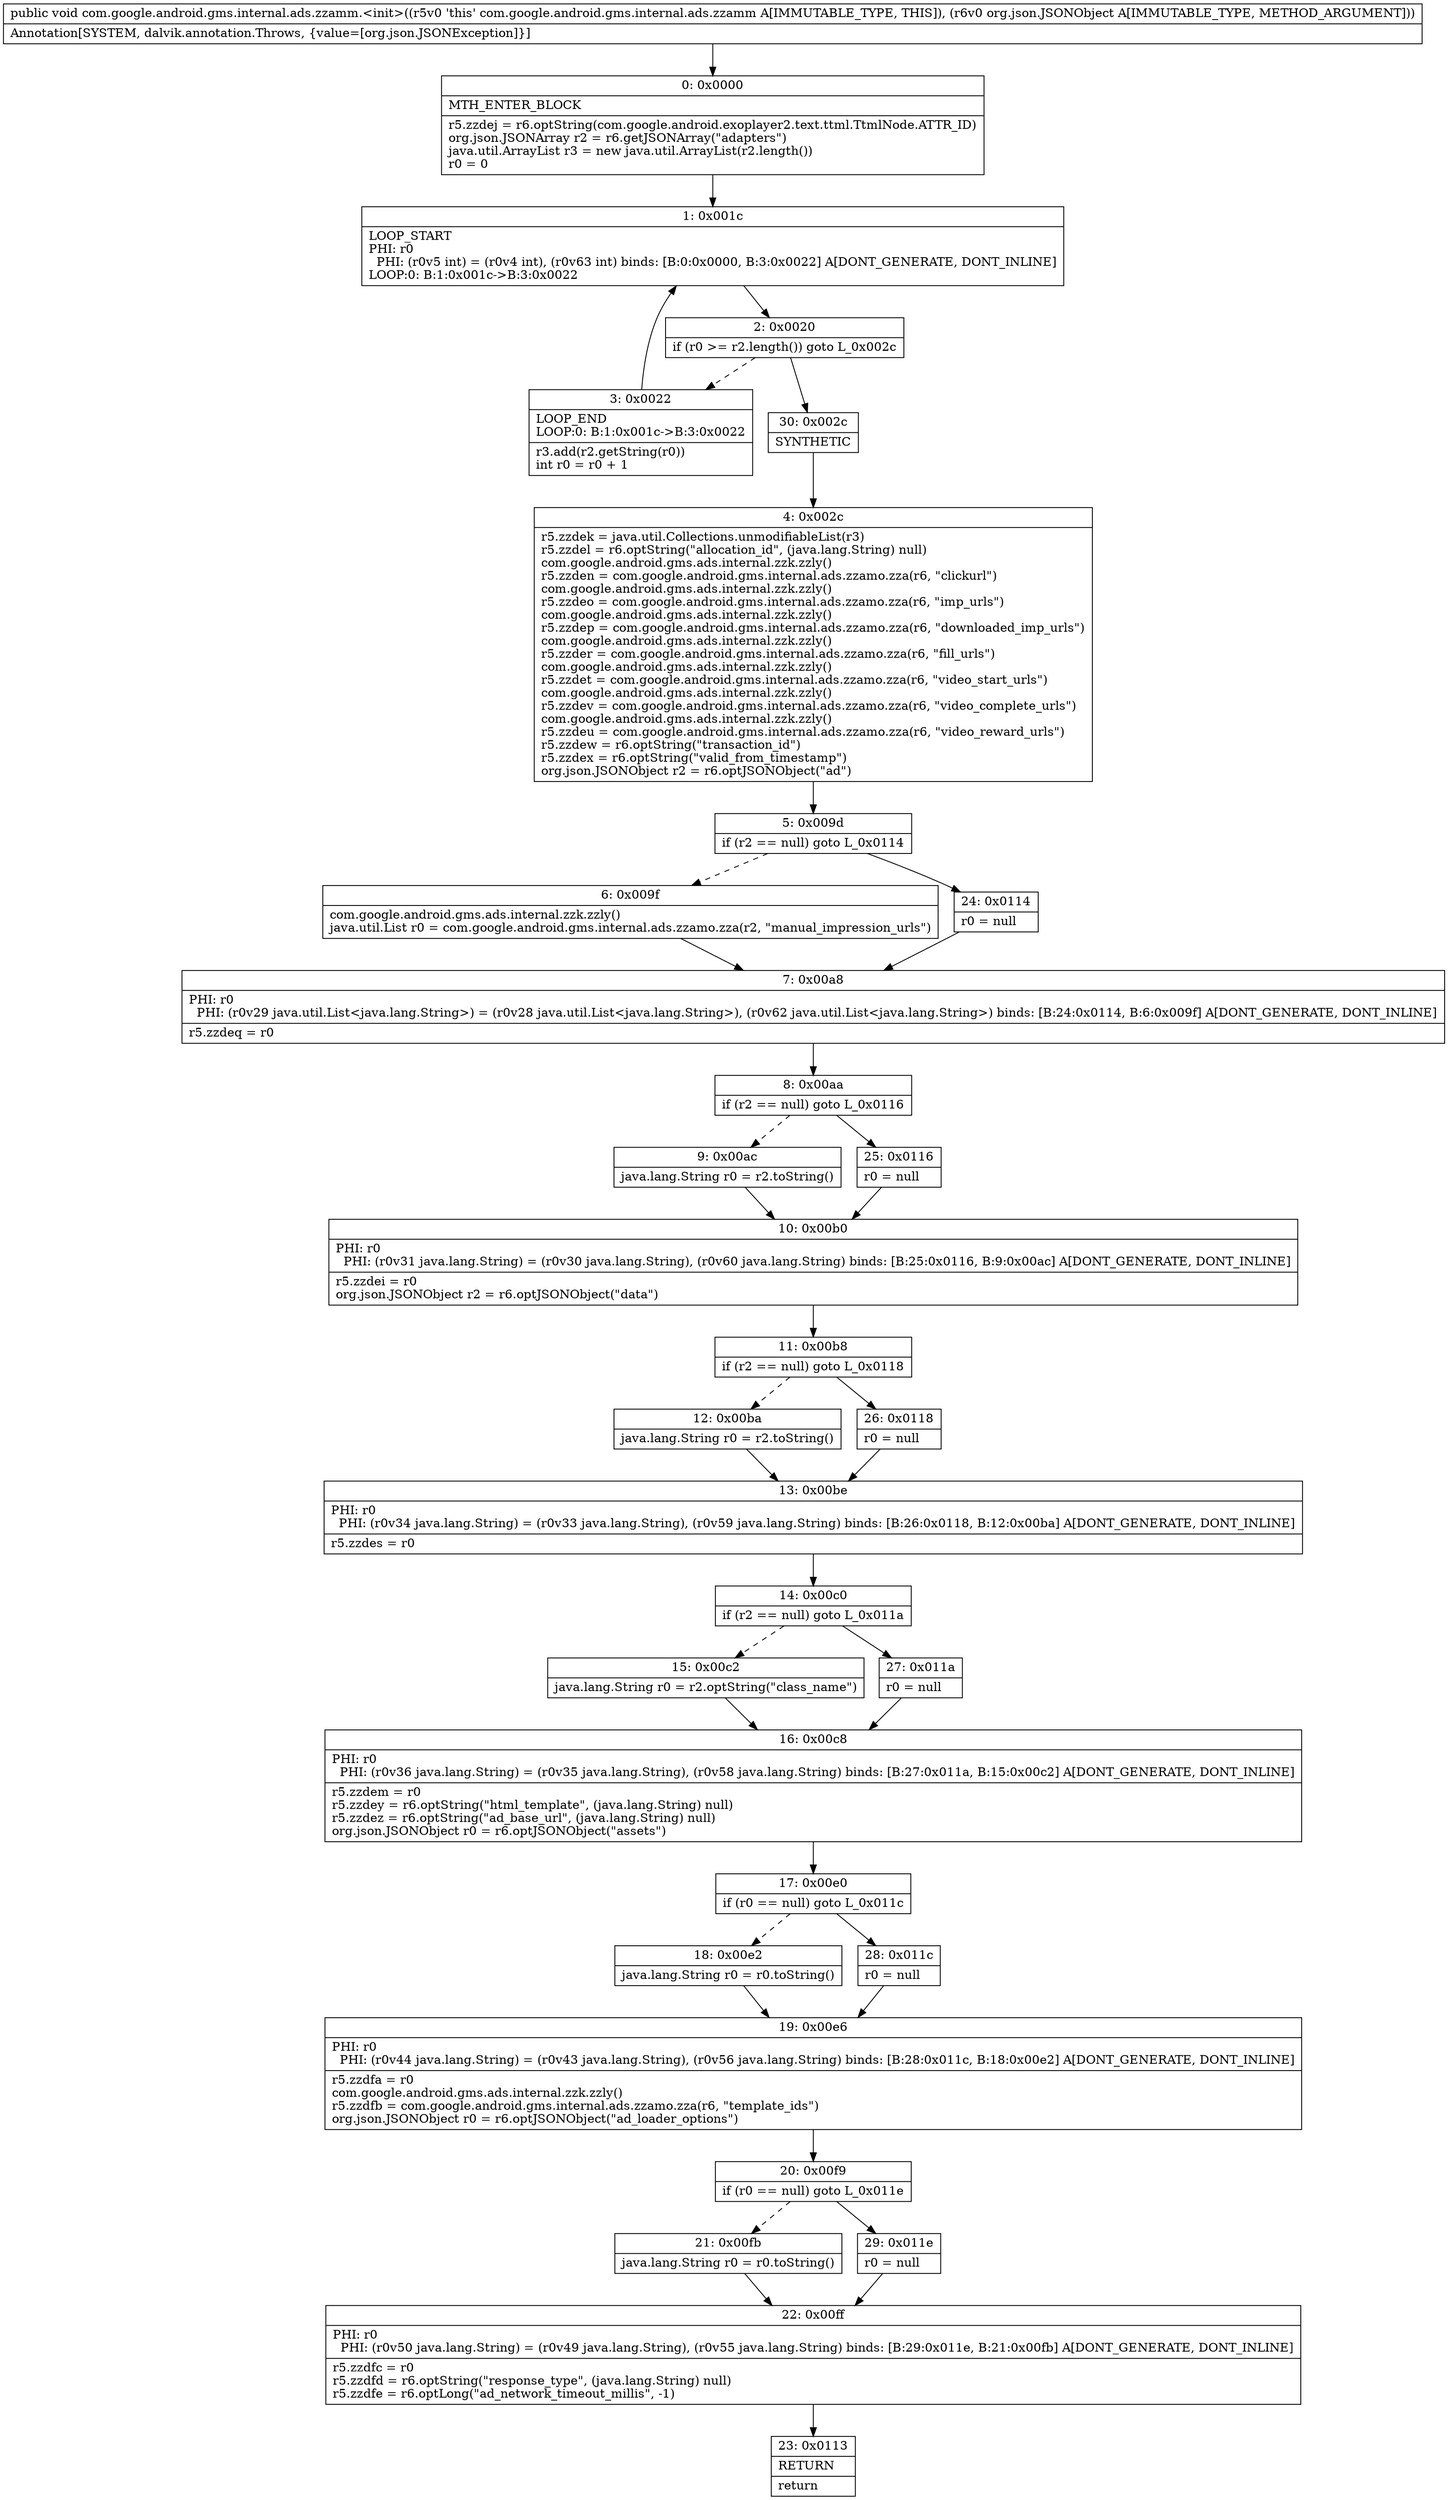 digraph "CFG forcom.google.android.gms.internal.ads.zzamm.\<init\>(Lorg\/json\/JSONObject;)V" {
Node_0 [shape=record,label="{0\:\ 0x0000|MTH_ENTER_BLOCK\l|r5.zzdej = r6.optString(com.google.android.exoplayer2.text.ttml.TtmlNode.ATTR_ID)\lorg.json.JSONArray r2 = r6.getJSONArray(\"adapters\")\ljava.util.ArrayList r3 = new java.util.ArrayList(r2.length())\lr0 = 0\l}"];
Node_1 [shape=record,label="{1\:\ 0x001c|LOOP_START\lPHI: r0 \l  PHI: (r0v5 int) = (r0v4 int), (r0v63 int) binds: [B:0:0x0000, B:3:0x0022] A[DONT_GENERATE, DONT_INLINE]\lLOOP:0: B:1:0x001c\-\>B:3:0x0022\l}"];
Node_2 [shape=record,label="{2\:\ 0x0020|if (r0 \>= r2.length()) goto L_0x002c\l}"];
Node_3 [shape=record,label="{3\:\ 0x0022|LOOP_END\lLOOP:0: B:1:0x001c\-\>B:3:0x0022\l|r3.add(r2.getString(r0))\lint r0 = r0 + 1\l}"];
Node_4 [shape=record,label="{4\:\ 0x002c|r5.zzdek = java.util.Collections.unmodifiableList(r3)\lr5.zzdel = r6.optString(\"allocation_id\", (java.lang.String) null)\lcom.google.android.gms.ads.internal.zzk.zzly()\lr5.zzden = com.google.android.gms.internal.ads.zzamo.zza(r6, \"clickurl\")\lcom.google.android.gms.ads.internal.zzk.zzly()\lr5.zzdeo = com.google.android.gms.internal.ads.zzamo.zza(r6, \"imp_urls\")\lcom.google.android.gms.ads.internal.zzk.zzly()\lr5.zzdep = com.google.android.gms.internal.ads.zzamo.zza(r6, \"downloaded_imp_urls\")\lcom.google.android.gms.ads.internal.zzk.zzly()\lr5.zzder = com.google.android.gms.internal.ads.zzamo.zza(r6, \"fill_urls\")\lcom.google.android.gms.ads.internal.zzk.zzly()\lr5.zzdet = com.google.android.gms.internal.ads.zzamo.zza(r6, \"video_start_urls\")\lcom.google.android.gms.ads.internal.zzk.zzly()\lr5.zzdev = com.google.android.gms.internal.ads.zzamo.zza(r6, \"video_complete_urls\")\lcom.google.android.gms.ads.internal.zzk.zzly()\lr5.zzdeu = com.google.android.gms.internal.ads.zzamo.zza(r6, \"video_reward_urls\")\lr5.zzdew = r6.optString(\"transaction_id\")\lr5.zzdex = r6.optString(\"valid_from_timestamp\")\lorg.json.JSONObject r2 = r6.optJSONObject(\"ad\")\l}"];
Node_5 [shape=record,label="{5\:\ 0x009d|if (r2 == null) goto L_0x0114\l}"];
Node_6 [shape=record,label="{6\:\ 0x009f|com.google.android.gms.ads.internal.zzk.zzly()\ljava.util.List r0 = com.google.android.gms.internal.ads.zzamo.zza(r2, \"manual_impression_urls\")\l}"];
Node_7 [shape=record,label="{7\:\ 0x00a8|PHI: r0 \l  PHI: (r0v29 java.util.List\<java.lang.String\>) = (r0v28 java.util.List\<java.lang.String\>), (r0v62 java.util.List\<java.lang.String\>) binds: [B:24:0x0114, B:6:0x009f] A[DONT_GENERATE, DONT_INLINE]\l|r5.zzdeq = r0\l}"];
Node_8 [shape=record,label="{8\:\ 0x00aa|if (r2 == null) goto L_0x0116\l}"];
Node_9 [shape=record,label="{9\:\ 0x00ac|java.lang.String r0 = r2.toString()\l}"];
Node_10 [shape=record,label="{10\:\ 0x00b0|PHI: r0 \l  PHI: (r0v31 java.lang.String) = (r0v30 java.lang.String), (r0v60 java.lang.String) binds: [B:25:0x0116, B:9:0x00ac] A[DONT_GENERATE, DONT_INLINE]\l|r5.zzdei = r0\lorg.json.JSONObject r2 = r6.optJSONObject(\"data\")\l}"];
Node_11 [shape=record,label="{11\:\ 0x00b8|if (r2 == null) goto L_0x0118\l}"];
Node_12 [shape=record,label="{12\:\ 0x00ba|java.lang.String r0 = r2.toString()\l}"];
Node_13 [shape=record,label="{13\:\ 0x00be|PHI: r0 \l  PHI: (r0v34 java.lang.String) = (r0v33 java.lang.String), (r0v59 java.lang.String) binds: [B:26:0x0118, B:12:0x00ba] A[DONT_GENERATE, DONT_INLINE]\l|r5.zzdes = r0\l}"];
Node_14 [shape=record,label="{14\:\ 0x00c0|if (r2 == null) goto L_0x011a\l}"];
Node_15 [shape=record,label="{15\:\ 0x00c2|java.lang.String r0 = r2.optString(\"class_name\")\l}"];
Node_16 [shape=record,label="{16\:\ 0x00c8|PHI: r0 \l  PHI: (r0v36 java.lang.String) = (r0v35 java.lang.String), (r0v58 java.lang.String) binds: [B:27:0x011a, B:15:0x00c2] A[DONT_GENERATE, DONT_INLINE]\l|r5.zzdem = r0\lr5.zzdey = r6.optString(\"html_template\", (java.lang.String) null)\lr5.zzdez = r6.optString(\"ad_base_url\", (java.lang.String) null)\lorg.json.JSONObject r0 = r6.optJSONObject(\"assets\")\l}"];
Node_17 [shape=record,label="{17\:\ 0x00e0|if (r0 == null) goto L_0x011c\l}"];
Node_18 [shape=record,label="{18\:\ 0x00e2|java.lang.String r0 = r0.toString()\l}"];
Node_19 [shape=record,label="{19\:\ 0x00e6|PHI: r0 \l  PHI: (r0v44 java.lang.String) = (r0v43 java.lang.String), (r0v56 java.lang.String) binds: [B:28:0x011c, B:18:0x00e2] A[DONT_GENERATE, DONT_INLINE]\l|r5.zzdfa = r0\lcom.google.android.gms.ads.internal.zzk.zzly()\lr5.zzdfb = com.google.android.gms.internal.ads.zzamo.zza(r6, \"template_ids\")\lorg.json.JSONObject r0 = r6.optJSONObject(\"ad_loader_options\")\l}"];
Node_20 [shape=record,label="{20\:\ 0x00f9|if (r0 == null) goto L_0x011e\l}"];
Node_21 [shape=record,label="{21\:\ 0x00fb|java.lang.String r0 = r0.toString()\l}"];
Node_22 [shape=record,label="{22\:\ 0x00ff|PHI: r0 \l  PHI: (r0v50 java.lang.String) = (r0v49 java.lang.String), (r0v55 java.lang.String) binds: [B:29:0x011e, B:21:0x00fb] A[DONT_GENERATE, DONT_INLINE]\l|r5.zzdfc = r0\lr5.zzdfd = r6.optString(\"response_type\", (java.lang.String) null)\lr5.zzdfe = r6.optLong(\"ad_network_timeout_millis\", \-1)\l}"];
Node_23 [shape=record,label="{23\:\ 0x0113|RETURN\l|return\l}"];
Node_24 [shape=record,label="{24\:\ 0x0114|r0 = null\l}"];
Node_25 [shape=record,label="{25\:\ 0x0116|r0 = null\l}"];
Node_26 [shape=record,label="{26\:\ 0x0118|r0 = null\l}"];
Node_27 [shape=record,label="{27\:\ 0x011a|r0 = null\l}"];
Node_28 [shape=record,label="{28\:\ 0x011c|r0 = null\l}"];
Node_29 [shape=record,label="{29\:\ 0x011e|r0 = null\l}"];
Node_30 [shape=record,label="{30\:\ 0x002c|SYNTHETIC\l}"];
MethodNode[shape=record,label="{public void com.google.android.gms.internal.ads.zzamm.\<init\>((r5v0 'this' com.google.android.gms.internal.ads.zzamm A[IMMUTABLE_TYPE, THIS]), (r6v0 org.json.JSONObject A[IMMUTABLE_TYPE, METHOD_ARGUMENT]))  | Annotation[SYSTEM, dalvik.annotation.Throws, \{value=[org.json.JSONException]\}]\l}"];
MethodNode -> Node_0;
Node_0 -> Node_1;
Node_1 -> Node_2;
Node_2 -> Node_3[style=dashed];
Node_2 -> Node_30;
Node_3 -> Node_1;
Node_4 -> Node_5;
Node_5 -> Node_6[style=dashed];
Node_5 -> Node_24;
Node_6 -> Node_7;
Node_7 -> Node_8;
Node_8 -> Node_9[style=dashed];
Node_8 -> Node_25;
Node_9 -> Node_10;
Node_10 -> Node_11;
Node_11 -> Node_12[style=dashed];
Node_11 -> Node_26;
Node_12 -> Node_13;
Node_13 -> Node_14;
Node_14 -> Node_15[style=dashed];
Node_14 -> Node_27;
Node_15 -> Node_16;
Node_16 -> Node_17;
Node_17 -> Node_18[style=dashed];
Node_17 -> Node_28;
Node_18 -> Node_19;
Node_19 -> Node_20;
Node_20 -> Node_21[style=dashed];
Node_20 -> Node_29;
Node_21 -> Node_22;
Node_22 -> Node_23;
Node_24 -> Node_7;
Node_25 -> Node_10;
Node_26 -> Node_13;
Node_27 -> Node_16;
Node_28 -> Node_19;
Node_29 -> Node_22;
Node_30 -> Node_4;
}

